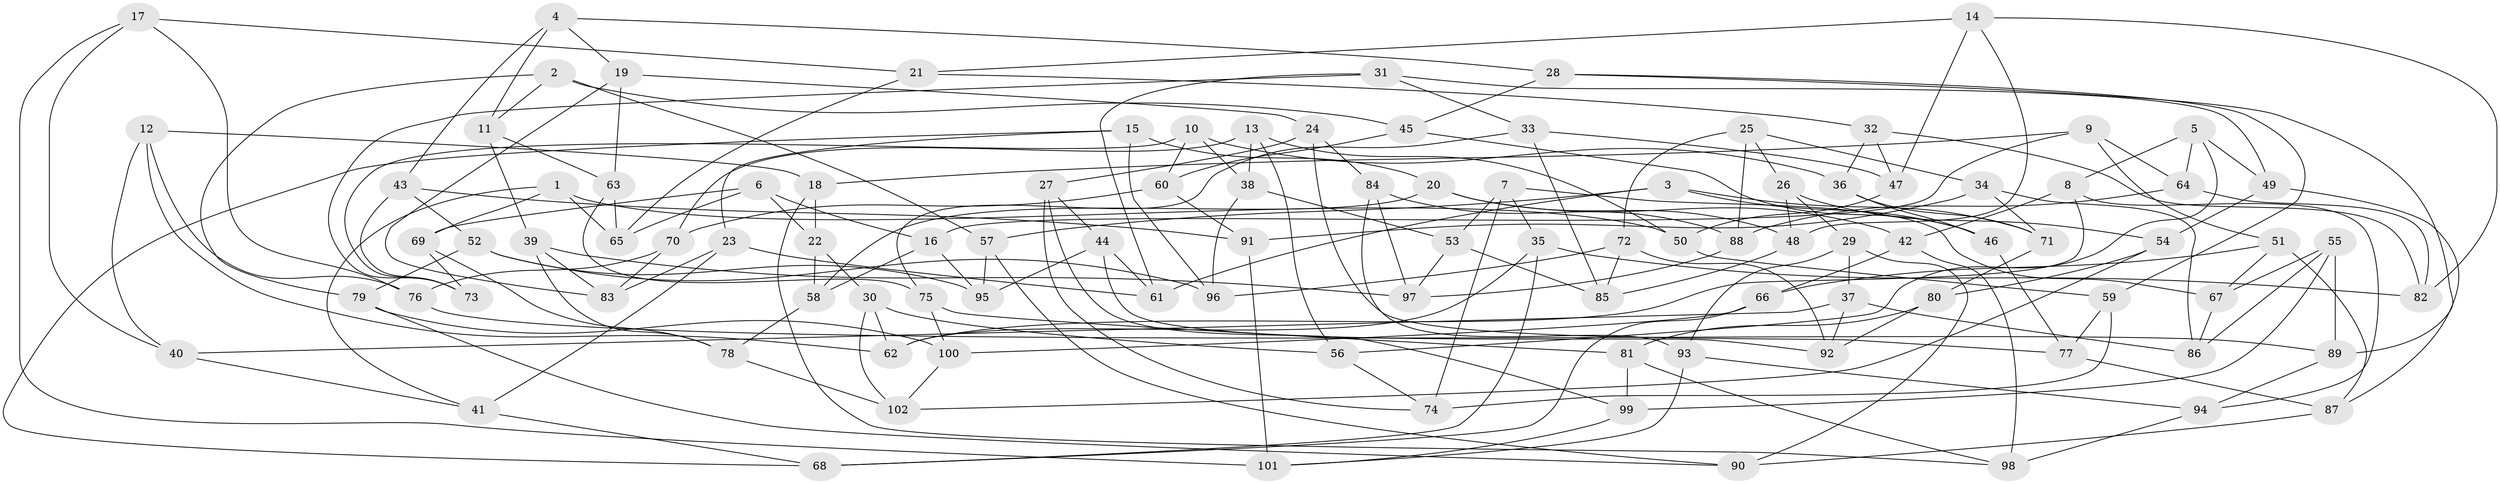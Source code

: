 // coarse degree distribution, {4: 0.6619718309859155, 7: 0.04225352112676056, 6: 0.18309859154929578, 8: 0.056338028169014086, 10: 0.014084507042253521, 3: 0.028169014084507043, 5: 0.014084507042253521}
// Generated by graph-tools (version 1.1) at 2025/20/03/04/25 18:20:35]
// undirected, 102 vertices, 204 edges
graph export_dot {
graph [start="1"]
  node [color=gray90,style=filled];
  1;
  2;
  3;
  4;
  5;
  6;
  7;
  8;
  9;
  10;
  11;
  12;
  13;
  14;
  15;
  16;
  17;
  18;
  19;
  20;
  21;
  22;
  23;
  24;
  25;
  26;
  27;
  28;
  29;
  30;
  31;
  32;
  33;
  34;
  35;
  36;
  37;
  38;
  39;
  40;
  41;
  42;
  43;
  44;
  45;
  46;
  47;
  48;
  49;
  50;
  51;
  52;
  53;
  54;
  55;
  56;
  57;
  58;
  59;
  60;
  61;
  62;
  63;
  64;
  65;
  66;
  67;
  68;
  69;
  70;
  71;
  72;
  73;
  74;
  75;
  76;
  77;
  78;
  79;
  80;
  81;
  82;
  83;
  84;
  85;
  86;
  87;
  88;
  89;
  90;
  91;
  92;
  93;
  94;
  95;
  96;
  97;
  98;
  99;
  100;
  101;
  102;
  1 -- 41;
  1 -- 65;
  1 -- 50;
  1 -- 69;
  2 -- 11;
  2 -- 45;
  2 -- 57;
  2 -- 79;
  3 -- 46;
  3 -- 71;
  3 -- 57;
  3 -- 61;
  4 -- 19;
  4 -- 11;
  4 -- 28;
  4 -- 43;
  5 -- 8;
  5 -- 56;
  5 -- 64;
  5 -- 49;
  6 -- 22;
  6 -- 69;
  6 -- 16;
  6 -- 65;
  7 -- 35;
  7 -- 74;
  7 -- 53;
  7 -- 67;
  8 -- 42;
  8 -- 62;
  8 -- 94;
  9 -- 16;
  9 -- 51;
  9 -- 64;
  9 -- 18;
  10 -- 60;
  10 -- 73;
  10 -- 38;
  10 -- 36;
  11 -- 63;
  11 -- 39;
  12 -- 62;
  12 -- 40;
  12 -- 18;
  12 -- 76;
  13 -- 70;
  13 -- 50;
  13 -- 38;
  13 -- 56;
  14 -- 48;
  14 -- 82;
  14 -- 47;
  14 -- 21;
  15 -- 20;
  15 -- 68;
  15 -- 96;
  15 -- 23;
  16 -- 95;
  16 -- 58;
  17 -- 21;
  17 -- 76;
  17 -- 40;
  17 -- 101;
  18 -- 22;
  18 -- 98;
  19 -- 83;
  19 -- 24;
  19 -- 63;
  20 -- 58;
  20 -- 42;
  20 -- 48;
  21 -- 65;
  21 -- 32;
  22 -- 30;
  22 -- 58;
  23 -- 83;
  23 -- 41;
  23 -- 61;
  24 -- 77;
  24 -- 27;
  24 -- 84;
  25 -- 26;
  25 -- 72;
  25 -- 88;
  25 -- 34;
  26 -- 29;
  26 -- 54;
  26 -- 48;
  27 -- 99;
  27 -- 44;
  27 -- 74;
  28 -- 89;
  28 -- 45;
  28 -- 59;
  29 -- 93;
  29 -- 90;
  29 -- 37;
  30 -- 62;
  30 -- 102;
  30 -- 56;
  31 -- 61;
  31 -- 49;
  31 -- 73;
  31 -- 33;
  32 -- 36;
  32 -- 47;
  32 -- 82;
  33 -- 75;
  33 -- 47;
  33 -- 85;
  34 -- 71;
  34 -- 91;
  34 -- 86;
  35 -- 62;
  35 -- 68;
  35 -- 82;
  36 -- 71;
  36 -- 46;
  37 -- 92;
  37 -- 40;
  37 -- 86;
  38 -- 53;
  38 -- 96;
  39 -- 83;
  39 -- 97;
  39 -- 78;
  40 -- 41;
  41 -- 68;
  42 -- 98;
  42 -- 66;
  43 -- 73;
  43 -- 91;
  43 -- 52;
  44 -- 95;
  44 -- 61;
  44 -- 92;
  45 -- 60;
  45 -- 46;
  46 -- 77;
  47 -- 50;
  48 -- 85;
  49 -- 87;
  49 -- 54;
  50 -- 59;
  51 -- 87;
  51 -- 66;
  51 -- 67;
  52 -- 96;
  52 -- 95;
  52 -- 79;
  53 -- 85;
  53 -- 97;
  54 -- 102;
  54 -- 80;
  55 -- 67;
  55 -- 99;
  55 -- 89;
  55 -- 86;
  56 -- 74;
  57 -- 90;
  57 -- 95;
  58 -- 78;
  59 -- 74;
  59 -- 77;
  60 -- 70;
  60 -- 91;
  63 -- 65;
  63 -- 75;
  64 -- 82;
  64 -- 88;
  66 -- 100;
  66 -- 68;
  67 -- 86;
  69 -- 78;
  69 -- 73;
  70 -- 76;
  70 -- 83;
  71 -- 80;
  72 -- 92;
  72 -- 96;
  72 -- 85;
  75 -- 100;
  75 -- 81;
  76 -- 89;
  77 -- 87;
  78 -- 102;
  79 -- 90;
  79 -- 100;
  80 -- 92;
  80 -- 81;
  81 -- 99;
  81 -- 98;
  84 -- 93;
  84 -- 97;
  84 -- 88;
  87 -- 90;
  88 -- 97;
  89 -- 94;
  91 -- 101;
  93 -- 94;
  93 -- 101;
  94 -- 98;
  99 -- 101;
  100 -- 102;
}
